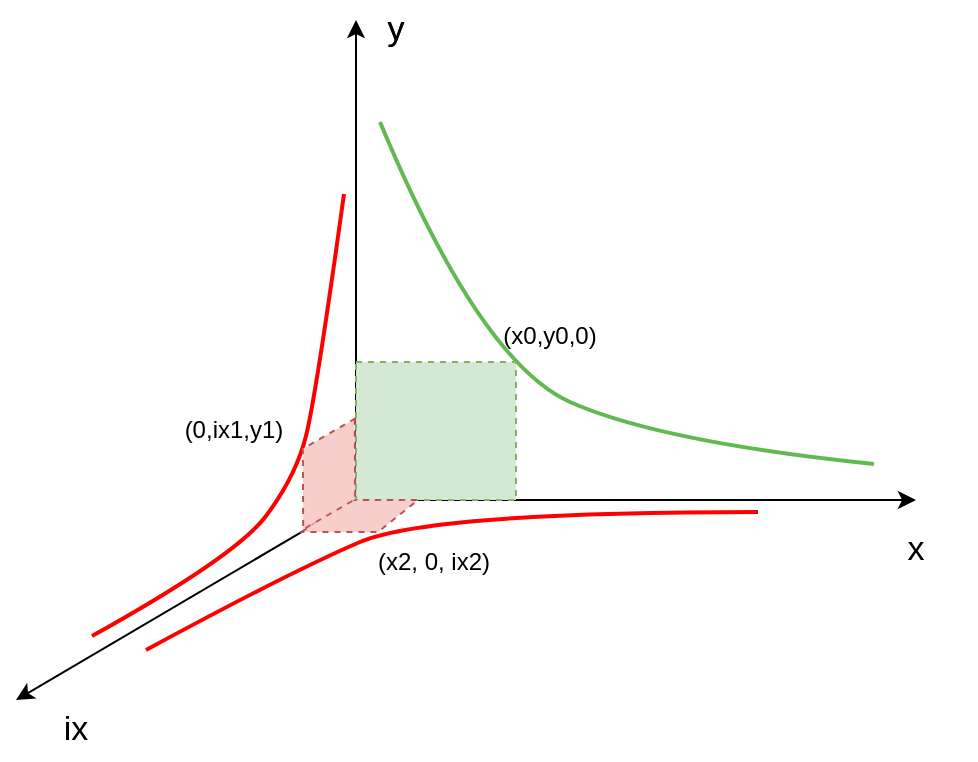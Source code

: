 <mxfile version="16.5.1" type="device"><diagram name="Page-1" id="Nui-td80n-aQlh77R57F"><mxGraphModel dx="1106" dy="767" grid="1" gridSize="10" guides="1" tooltips="1" connect="1" arrows="1" fold="1" page="1" pageScale="1" pageWidth="850" pageHeight="1100" math="0" shadow="0"><root><mxCell id="0"/><mxCell id="1" parent="0"/><mxCell id="r9puiUjmGgyDkKUMW15J-5" value="" style="group" parent="1" vertex="1" connectable="0"><mxGeometry x="480" y="140" width="210" height="170" as="geometry"/></mxCell><mxCell id="r9puiUjmGgyDkKUMW15J-6" value="" style="endArrow=classic;html=1;rounded=0;" parent="r9puiUjmGgyDkKUMW15J-5" edge="1"><mxGeometry width="50" height="50" relative="1" as="geometry"><mxPoint y="170" as="sourcePoint"/><mxPoint y="-70" as="targetPoint"/></mxGeometry></mxCell><mxCell id="r9puiUjmGgyDkKUMW15J-7" value="" style="endArrow=classic;html=1;rounded=0;" parent="r9puiUjmGgyDkKUMW15J-5" edge="1"><mxGeometry width="50" height="50" relative="1" as="geometry"><mxPoint y="170" as="sourcePoint"/><mxPoint x="280" y="170" as="targetPoint"/></mxGeometry></mxCell><mxCell id="r9puiUjmGgyDkKUMW15J-12" value="" style="curved=1;endArrow=none;html=1;rounded=0;endFill=0;fillColor=#f8cecc;strokeColor=#62b851;strokeWidth=2;" parent="r9puiUjmGgyDkKUMW15J-5" edge="1"><mxGeometry width="50" height="50" relative="1" as="geometry"><mxPoint x="12" y="-19" as="sourcePoint"/><mxPoint x="259" y="152" as="targetPoint"/><Array as="points"><mxPoint x="62" y="101"/><mxPoint x="152" y="141"/></Array></mxGeometry></mxCell><mxCell id="r9puiUjmGgyDkKUMW15J-61" value="(x0,y0,0)" style="text;html=1;strokeColor=none;fillColor=none;align=center;verticalAlign=middle;whiteSpace=wrap;rounded=0;" parent="r9puiUjmGgyDkKUMW15J-5" vertex="1"><mxGeometry x="67" y="73" width="60" height="30" as="geometry"/></mxCell><mxCell id="fXlGZSsW1eIFUSq92M2F-2" value="" style="rounded=0;whiteSpace=wrap;html=1;fillColor=#d5e8d4;strokeColor=#82b366;dashed=1;" parent="r9puiUjmGgyDkKUMW15J-5" vertex="1"><mxGeometry y="101" width="80" height="69" as="geometry"/></mxCell><mxCell id="r9puiUjmGgyDkKUMW15J-11" value="" style="endArrow=classic;html=1;rounded=0;" parent="1" edge="1"><mxGeometry width="50" height="50" relative="1" as="geometry"><mxPoint x="480" y="310" as="sourcePoint"/><mxPoint x="310" y="410" as="targetPoint"/></mxGeometry></mxCell><mxCell id="r9puiUjmGgyDkKUMW15J-13" value="" style="curved=1;endArrow=none;html=1;rounded=0;endFill=0;strokeWidth=2;strokeColor=#FF0000;" parent="1" edge="1"><mxGeometry width="50" height="50" relative="1" as="geometry"><mxPoint x="474" y="157" as="sourcePoint"/><mxPoint x="348" y="378" as="targetPoint"/><Array as="points"><mxPoint x="460" y="258"/><mxPoint x="450" y="298"/><mxPoint x="420" y="338"/></Array></mxGeometry></mxCell><mxCell id="r9puiUjmGgyDkKUMW15J-20" value="" style="curved=1;endArrow=none;html=1;rounded=0;endFill=0;strokeWidth=2;strokeColor=#FF0000;" parent="1" edge="1"><mxGeometry width="50" height="50" relative="1" as="geometry"><mxPoint x="375" y="385" as="sourcePoint"/><mxPoint x="681" y="316" as="targetPoint"/><Array as="points"><mxPoint x="447" y="346"/><mxPoint x="517" y="316"/></Array></mxGeometry></mxCell><mxCell id="r9puiUjmGgyDkKUMW15J-21" value="&lt;font style=&quot;font-size: 17px;&quot;&gt;ix&lt;/font&gt;" style="text;html=1;strokeColor=none;fillColor=none;align=center;verticalAlign=middle;whiteSpace=wrap;rounded=0;" parent="1" vertex="1"><mxGeometry x="310" y="410" width="60" height="30" as="geometry"/></mxCell><mxCell id="r9puiUjmGgyDkKUMW15J-22" value="&lt;font style=&quot;font-size: 17px;&quot;&gt;y&lt;/font&gt;" style="text;html=1;strokeColor=none;fillColor=none;align=center;verticalAlign=middle;whiteSpace=wrap;rounded=0;" parent="1" vertex="1"><mxGeometry x="470" y="60" width="60" height="30" as="geometry"/></mxCell><mxCell id="r9puiUjmGgyDkKUMW15J-23" value="&lt;font style=&quot;font-size: 17px;&quot;&gt;y&lt;/font&gt;" style="text;html=1;strokeColor=none;fillColor=none;align=center;verticalAlign=middle;whiteSpace=wrap;rounded=0;" parent="1" vertex="1"><mxGeometry x="470" y="60" width="60" height="30" as="geometry"/></mxCell><mxCell id="r9puiUjmGgyDkKUMW15J-24" value="&lt;font style=&quot;font-size: 17px;&quot;&gt;x&lt;/font&gt;" style="text;html=1;strokeColor=none;fillColor=none;align=center;verticalAlign=middle;whiteSpace=wrap;rounded=0;" parent="1" vertex="1"><mxGeometry x="730" y="320" width="60" height="30" as="geometry"/></mxCell><mxCell id="r9puiUjmGgyDkKUMW15J-62" value="(0,ix1,y1)" style="text;html=1;strokeColor=none;fillColor=none;align=center;verticalAlign=middle;whiteSpace=wrap;rounded=0;" parent="1" vertex="1"><mxGeometry x="389" y="260" width="60" height="30" as="geometry"/></mxCell><mxCell id="r9puiUjmGgyDkKUMW15J-63" value="(x2, 0, ix2)" style="text;html=1;strokeColor=none;fillColor=none;align=center;verticalAlign=middle;whiteSpace=wrap;rounded=0;" parent="1" vertex="1"><mxGeometry x="489" y="326" width="60" height="30" as="geometry"/></mxCell><mxCell id="fXlGZSsW1eIFUSq92M2F-3" value="" style="shape=parallelogram;perimeter=parallelogramPerimeter;whiteSpace=wrap;html=1;fixedSize=1;fillColor=#f8cecc;strokeColor=#b85450;dashed=1;" parent="1" vertex="1"><mxGeometry x="453" y="310" width="58" height="16" as="geometry"/></mxCell><mxCell id="fXlGZSsW1eIFUSq92M2F-14" value="" style="shape=parallelogram;perimeter=parallelogramPerimeter;whiteSpace=wrap;html=1;fixedSize=1;rotation=60;direction=south;fillColor=#f8cecc;strokeColor=#b85450;dashed=1;" parent="1" vertex="1"><mxGeometry x="449" y="272" width="35" height="50" as="geometry"/></mxCell></root></mxGraphModel></diagram></mxfile>